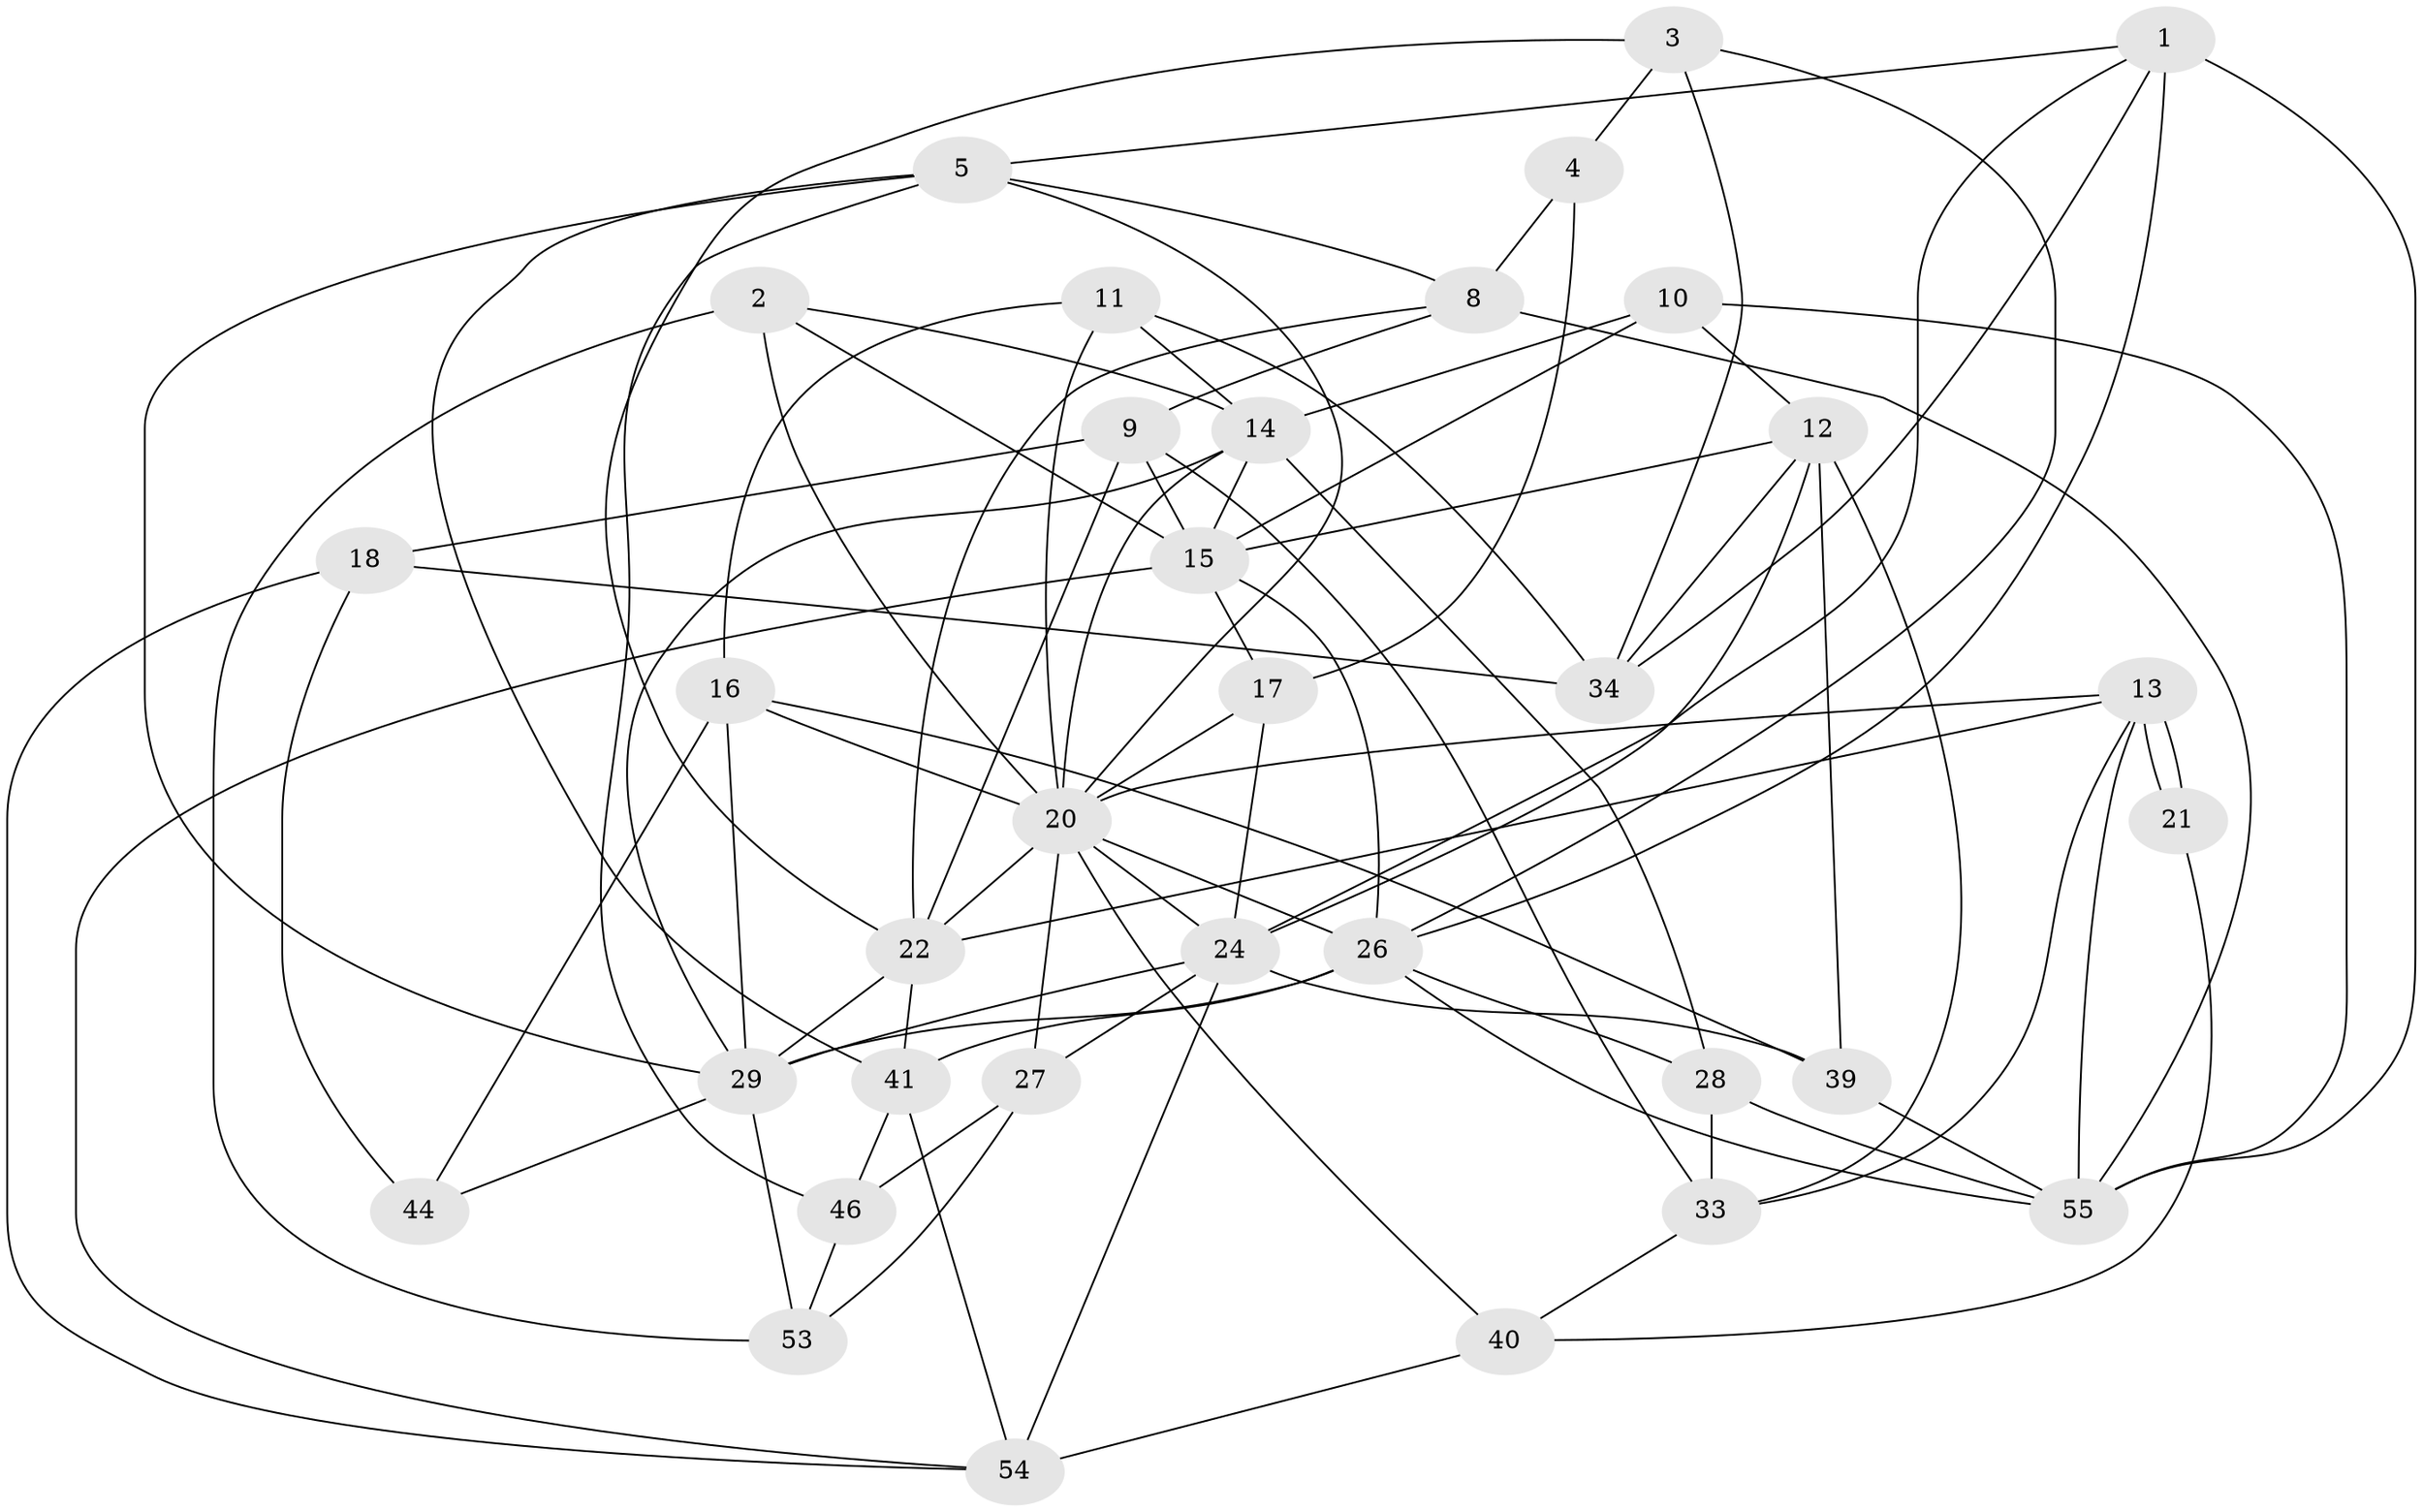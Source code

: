 // Generated by graph-tools (version 1.1) at 2025/24/03/03/25 07:24:02]
// undirected, 34 vertices, 90 edges
graph export_dot {
graph [start="1"]
  node [color=gray90,style=filled];
  1 [super="+7"];
  2 [super="+6"];
  3 [super="+19"];
  4;
  5 [super="+30"];
  8;
  9 [super="+52"];
  10;
  11 [super="+51"];
  12 [super="+25"];
  13 [super="+48"];
  14 [super="+45"];
  15 [super="+37"];
  16 [super="+23"];
  17 [super="+38"];
  18 [super="+60"];
  20 [super="+36"];
  21;
  22 [super="+57"];
  24 [super="+49"];
  26 [super="+31"];
  27 [super="+35"];
  28 [super="+47"];
  29 [super="+32"];
  33 [super="+50"];
  34 [super="+59"];
  39 [super="+56"];
  40 [super="+42"];
  41 [super="+43"];
  44;
  46;
  53;
  54;
  55 [super="+58"];
  1 -- 34;
  1 -- 55 [weight=2];
  1 -- 24;
  1 -- 5;
  1 -- 26;
  2 -- 20;
  2 -- 15;
  2 -- 53;
  2 -- 14;
  3 -- 26;
  3 -- 34;
  3 -- 4;
  3 -- 22;
  4 -- 8;
  4 -- 17;
  5 -- 8;
  5 -- 41;
  5 -- 20;
  5 -- 29;
  5 -- 46;
  8 -- 55;
  8 -- 22;
  8 -- 9;
  9 -- 22;
  9 -- 15;
  9 -- 18;
  9 -- 33;
  10 -- 12;
  10 -- 14;
  10 -- 15;
  10 -- 55;
  11 -- 16;
  11 -- 20;
  11 -- 14;
  11 -- 34;
  12 -- 15;
  12 -- 39;
  12 -- 24;
  12 -- 33;
  12 -- 34;
  13 -- 20;
  13 -- 21;
  13 -- 21;
  13 -- 55 [weight=2];
  13 -- 33;
  13 -- 22;
  14 -- 29;
  14 -- 15;
  14 -- 20;
  14 -- 28;
  15 -- 17;
  15 -- 54;
  15 -- 26;
  16 -- 44;
  16 -- 29;
  16 -- 20;
  16 -- 39;
  17 -- 20;
  17 -- 24;
  18 -- 54;
  18 -- 44;
  18 -- 34;
  20 -- 27;
  20 -- 22;
  20 -- 24;
  20 -- 26;
  20 -- 40;
  21 -- 40;
  22 -- 29;
  22 -- 41;
  24 -- 29;
  24 -- 27;
  24 -- 54;
  24 -- 39;
  26 -- 55;
  26 -- 41;
  26 -- 28 [weight=2];
  26 -- 29;
  27 -- 53;
  27 -- 46;
  28 -- 33;
  28 -- 55;
  29 -- 44;
  29 -- 53;
  33 -- 40;
  39 -- 55;
  40 -- 54;
  41 -- 54;
  41 -- 46;
  46 -- 53;
}
